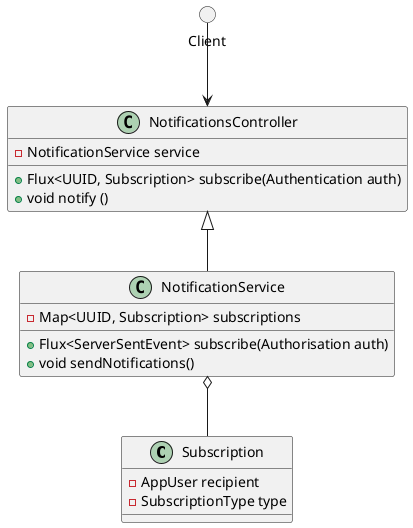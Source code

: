 @startuml

class Subscription{
- AppUser recipient
- SubscriptionType type
}

class NotificationService{
- Map<UUID, Subscription> subscriptions

+ Flux<ServerSentEvent> subscribe(Authorisation auth)
+ void sendNotifications()
}

class NotificationsController{
- NotificationService service

+ Flux<UUID, Subscription> subscribe(Authentication auth)
+ void notify ()
}

() Client
Client -down-> NotificationsController
NotificationsController<|-down-NotificationService
Subscription -up-o NotificationService

@enduml
